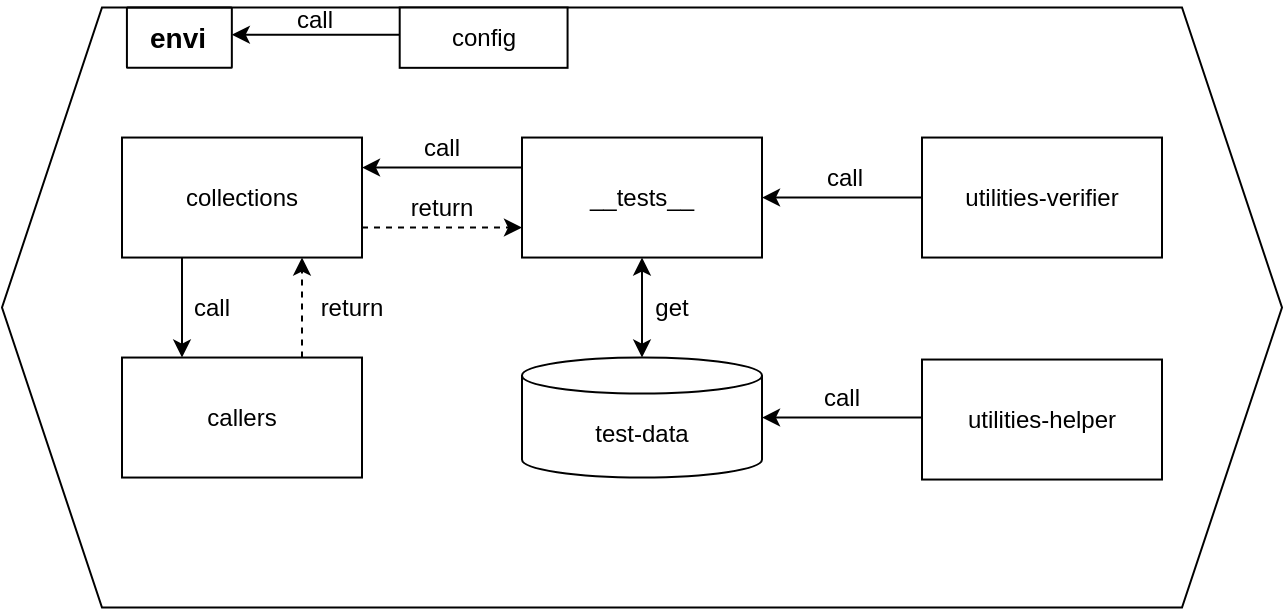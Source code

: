 <mxfile>
    <diagram name="Page-1" id="q8jaylVb9SGp_ZVZKPTC">
        <mxGraphModel dx="929" dy="794" grid="1" gridSize="10" guides="1" tooltips="1" connect="1" arrows="1" fold="1" page="1" pageScale="1" pageWidth="1100" pageHeight="850" math="0" shadow="0">
            <root>
                <mxCell id="0"/>
                <mxCell id="1" parent="0"/>
                <mxCell id="39" value="" style="group" vertex="1" connectable="0" parent="1">
                    <mxGeometry x="230" y="273.002" width="640" height="303.768" as="geometry"/>
                </mxCell>
                <mxCell id="Y9ZtIRZAZ_wUy5RqevfC-3" value="test-data" style="shape=cylinder3;whiteSpace=wrap;html=1;boundedLbl=1;backgroundOutline=1;size=9;" parent="39" vertex="1">
                    <mxGeometry x="260" y="178.768" width="120" height="60" as="geometry"/>
                </mxCell>
                <mxCell id="Y9ZtIRZAZ_wUy5RqevfC-6" value="collections" style="rounded=0;whiteSpace=wrap;html=1;" parent="39" vertex="1">
                    <mxGeometry x="60" y="68.768" width="120" height="60" as="geometry"/>
                </mxCell>
                <mxCell id="Y9ZtIRZAZ_wUy5RqevfC-28" style="edgeStyle=orthogonalEdgeStyle;rounded=0;orthogonalLoop=1;jettySize=auto;html=1;exitX=0.75;exitY=0;exitDx=0;exitDy=0;entryX=0.75;entryY=1;entryDx=0;entryDy=0;dashed=1;" parent="39" source="Y9ZtIRZAZ_wUy5RqevfC-8" target="Y9ZtIRZAZ_wUy5RqevfC-6" edge="1">
                    <mxGeometry relative="1" as="geometry"/>
                </mxCell>
                <mxCell id="Y9ZtIRZAZ_wUy5RqevfC-8" value="callers" style="rounded=0;whiteSpace=wrap;html=1;" parent="39" vertex="1">
                    <mxGeometry x="60" y="178.768" width="120" height="60" as="geometry"/>
                </mxCell>
                <mxCell id="Y9ZtIRZAZ_wUy5RqevfC-27" style="edgeStyle=orthogonalEdgeStyle;rounded=0;orthogonalLoop=1;jettySize=auto;html=1;exitX=0.25;exitY=1;exitDx=0;exitDy=0;entryX=0.25;entryY=0;entryDx=0;entryDy=0;" parent="39" source="Y9ZtIRZAZ_wUy5RqevfC-6" target="Y9ZtIRZAZ_wUy5RqevfC-8" edge="1">
                    <mxGeometry relative="1" as="geometry"/>
                </mxCell>
                <mxCell id="Y9ZtIRZAZ_wUy5RqevfC-25" style="edgeStyle=orthogonalEdgeStyle;rounded=0;orthogonalLoop=1;jettySize=auto;html=1;exitX=0;exitY=0.25;exitDx=0;exitDy=0;entryX=1;entryY=0.25;entryDx=0;entryDy=0;" parent="39" source="Y9ZtIRZAZ_wUy5RqevfC-10" target="Y9ZtIRZAZ_wUy5RqevfC-6" edge="1">
                    <mxGeometry relative="1" as="geometry"/>
                </mxCell>
                <mxCell id="Y9ZtIRZAZ_wUy5RqevfC-10" value="__tests__" style="rounded=0;whiteSpace=wrap;html=1;" parent="39" vertex="1">
                    <mxGeometry x="260" y="68.768" width="120" height="60" as="geometry"/>
                </mxCell>
                <mxCell id="iezkyDiXKAyzDA7zgGz_-10" style="edgeStyle=orthogonalEdgeStyle;rounded=0;orthogonalLoop=1;jettySize=auto;html=1;exitX=0.5;exitY=0;exitDx=0;exitDy=0;exitPerimeter=0;entryX=0.5;entryY=1;entryDx=0;entryDy=0;startArrow=classic;startFill=1;" parent="39" source="Y9ZtIRZAZ_wUy5RqevfC-3" target="Y9ZtIRZAZ_wUy5RqevfC-10" edge="1">
                    <mxGeometry relative="1" as="geometry"/>
                </mxCell>
                <mxCell id="Y9ZtIRZAZ_wUy5RqevfC-26" style="edgeStyle=orthogonalEdgeStyle;rounded=0;orthogonalLoop=1;jettySize=auto;html=1;exitX=1;exitY=0.75;exitDx=0;exitDy=0;entryX=0;entryY=0.75;entryDx=0;entryDy=0;dashed=1;" parent="39" source="Y9ZtIRZAZ_wUy5RqevfC-6" target="Y9ZtIRZAZ_wUy5RqevfC-10" edge="1">
                    <mxGeometry relative="1" as="geometry"/>
                </mxCell>
                <mxCell id="Y9ZtIRZAZ_wUy5RqevfC-38" value="call" style="text;html=1;strokeColor=none;fillColor=none;align=center;verticalAlign=middle;whiteSpace=wrap;rounded=0;" parent="39" vertex="1">
                    <mxGeometry x="190" y="58.768" width="60" height="30" as="geometry"/>
                </mxCell>
                <mxCell id="Y9ZtIRZAZ_wUy5RqevfC-39" value="return" style="text;html=1;strokeColor=none;fillColor=none;align=center;verticalAlign=middle;whiteSpace=wrap;rounded=0;" parent="39" vertex="1">
                    <mxGeometry x="190" y="88.768" width="60" height="30" as="geometry"/>
                </mxCell>
                <mxCell id="Y9ZtIRZAZ_wUy5RqevfC-40" value="call" style="text;html=1;strokeColor=none;fillColor=none;align=center;verticalAlign=middle;whiteSpace=wrap;rounded=0;" parent="39" vertex="1">
                    <mxGeometry x="70" y="138.768" width="70" height="30" as="geometry"/>
                </mxCell>
                <mxCell id="Y9ZtIRZAZ_wUy5RqevfC-41" value="return" style="text;html=1;strokeColor=none;fillColor=none;align=center;verticalAlign=middle;whiteSpace=wrap;rounded=0;" parent="39" vertex="1">
                    <mxGeometry x="140" y="138.768" width="70" height="30" as="geometry"/>
                </mxCell>
                <mxCell id="9RCbAT-m_1eRUZB68ZXo-5" value="get" style="text;html=1;strokeColor=none;fillColor=none;align=center;verticalAlign=middle;whiteSpace=wrap;rounded=0;" parent="39" vertex="1">
                    <mxGeometry x="310" y="133.768" width="50" height="40" as="geometry"/>
                </mxCell>
                <mxCell id="7" value="utilities-verifier" style="rounded=0;whiteSpace=wrap;html=1;" parent="39" vertex="1">
                    <mxGeometry x="460" y="68.768" width="120" height="60" as="geometry"/>
                </mxCell>
                <mxCell id="34" value="" style="group" vertex="1" connectable="0" parent="39">
                    <mxGeometry x="380" y="183.768" width="80" height="30" as="geometry"/>
                </mxCell>
                <mxCell id="35" style="edgeStyle=orthogonalEdgeStyle;rounded=0;orthogonalLoop=1;jettySize=auto;html=1;exitX=0;exitY=0.25;exitDx=0;exitDy=0;entryX=1;entryY=0.25;entryDx=0;entryDy=0;" edge="1" parent="34">
                    <mxGeometry relative="1" as="geometry">
                        <mxPoint x="80" y="25" as="sourcePoint"/>
                        <mxPoint y="25" as="targetPoint"/>
                    </mxGeometry>
                </mxCell>
                <mxCell id="36" value="call" style="text;html=1;strokeColor=none;fillColor=none;align=center;verticalAlign=middle;whiteSpace=wrap;rounded=0;" vertex="1" parent="34">
                    <mxGeometry x="10" width="60" height="30" as="geometry"/>
                </mxCell>
                <mxCell id="iezkyDiXKAyzDA7zgGz_-9" value="" style="shape=hexagon;perimeter=hexagonPerimeter2;whiteSpace=wrap;html=1;fixedSize=1;gradientColor=default;fillColor=none;size=50;verticalAlign=top;fontSize=14;labelBackgroundColor=default;fontStyle=1" parent="39" vertex="1">
                    <mxGeometry y="3.768" width="640" height="300" as="geometry"/>
                </mxCell>
                <mxCell id="iezkyDiXKAyzDA7zgGz_-14" value="envi" style="text;html=1;strokeColor=default;fillColor=none;align=center;verticalAlign=middle;whiteSpace=wrap;rounded=1;fontStyle=1;fontSize=14;glass=0;shadow=0;arcSize=1;" parent="39" vertex="1">
                    <mxGeometry x="62.459" y="3.768" width="52.459" height="30.145" as="geometry"/>
                </mxCell>
                <mxCell id="28" value="config" style="rounded=0;whiteSpace=wrap;html=1;" vertex="1" parent="39">
                    <mxGeometry x="198.852" y="3.768" width="83.934" height="30.145" as="geometry"/>
                </mxCell>
                <mxCell id="31" value="" style="group" vertex="1" connectable="0" parent="39">
                    <mxGeometry x="114.918" width="83.934" height="20.8" as="geometry"/>
                </mxCell>
                <mxCell id="29" style="edgeStyle=orthogonalEdgeStyle;rounded=0;orthogonalLoop=1;jettySize=auto;html=1;exitX=0;exitY=0.25;exitDx=0;exitDy=0;entryX=1;entryY=0.25;entryDx=0;entryDy=0;" edge="1" parent="31">
                    <mxGeometry relative="1" as="geometry">
                        <mxPoint x="83.934" y="17.333" as="sourcePoint"/>
                        <mxPoint y="17.333" as="targetPoint"/>
                    </mxGeometry>
                </mxCell>
                <mxCell id="30" value="call" style="text;html=1;strokeColor=none;fillColor=none;align=center;verticalAlign=middle;whiteSpace=wrap;rounded=0;" vertex="1" parent="31">
                    <mxGeometry x="10.492" width="62.951" height="20.8" as="geometry"/>
                </mxCell>
                <mxCell id="32" value="utilities-helper" style="rounded=0;whiteSpace=wrap;html=1;" vertex="1" parent="39">
                    <mxGeometry x="460" y="179.768" width="120" height="60" as="geometry"/>
                </mxCell>
                <mxCell id="33" value="" style="group" vertex="1" connectable="0" parent="39">
                    <mxGeometry x="379.997" y="73.768" width="83.934" height="30" as="geometry"/>
                </mxCell>
                <mxCell id="8" style="edgeStyle=orthogonalEdgeStyle;rounded=0;orthogonalLoop=1;jettySize=auto;html=1;entryX=1;entryY=0.25;entryDx=0;entryDy=0;" parent="33" edge="1">
                    <mxGeometry relative="1" as="geometry">
                        <mxPoint x="80.003" y="25" as="sourcePoint"/>
                        <mxPoint y="25" as="targetPoint"/>
                    </mxGeometry>
                </mxCell>
                <mxCell id="9" value="call" style="text;html=1;strokeColor=none;fillColor=none;align=center;verticalAlign=middle;whiteSpace=wrap;rounded=0;" parent="33" vertex="1">
                    <mxGeometry x="10.492" width="62.951" height="30" as="geometry"/>
                </mxCell>
            </root>
        </mxGraphModel>
    </diagram>
</mxfile>